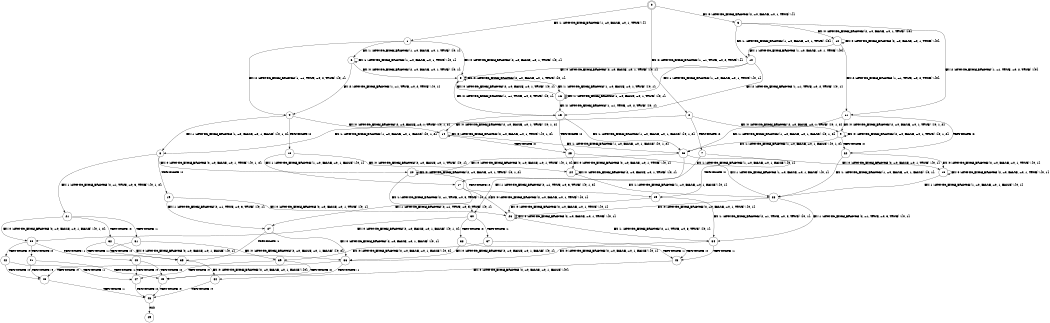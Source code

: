 digraph BCG {
size = "7, 10.5";
center = TRUE;
node [shape = circle];
0 [peripheries = 2];
0 -> 1 [label = "EX !1 !ATOMIC_EXCH_BRANCH (1, +0, FALSE, +0, 1, TRUE) !{}"];
0 -> 2 [label = "EX !2 !ATOMIC_EXCH_BRANCH (1, +1, TRUE, +0, 2, TRUE) !{}"];
0 -> 3 [label = "EX !0 !ATOMIC_EXCH_BRANCH (2, +0, FALSE, +0, 1, TRUE) !{}"];
1 -> 4 [label = "EX !2 !ATOMIC_EXCH_BRANCH (1, +1, TRUE, +0, 2, TRUE) !{0, 1}"];
1 -> 5 [label = "EX !0 !ATOMIC_EXCH_BRANCH (2, +0, FALSE, +0, 1, TRUE) !{0, 1}"];
1 -> 6 [label = "EX !1 !ATOMIC_EXCH_BRANCH (1, +0, FALSE, +0, 1, TRUE) !{0, 1}"];
2 -> 7 [label = "TERMINATE !2"];
2 -> 8 [label = "EX !1 !ATOMIC_EXCH_BRANCH (1, +0, FALSE, +0, 1, FALSE) !{0, 1, 2}"];
2 -> 9 [label = "EX !0 !ATOMIC_EXCH_BRANCH (2, +0, FALSE, +0, 1, TRUE) !{0, 1, 2}"];
3 -> 10 [label = "EX !1 !ATOMIC_EXCH_BRANCH (1, +0, FALSE, +0, 1, TRUE) !{0}"];
3 -> 11 [label = "EX !2 !ATOMIC_EXCH_BRANCH (1, +1, TRUE, +0, 2, TRUE) !{0}"];
3 -> 12 [label = "EX !0 !ATOMIC_EXCH_BRANCH (2, +0, FALSE, +0, 1, TRUE) !{0}"];
4 -> 13 [label = "TERMINATE !2"];
4 -> 14 [label = "EX !0 !ATOMIC_EXCH_BRANCH (2, +0, FALSE, +0, 1, TRUE) !{0, 1, 2}"];
4 -> 8 [label = "EX !1 !ATOMIC_EXCH_BRANCH (1, +0, FALSE, +0, 1, FALSE) !{0, 1, 2}"];
5 -> 15 [label = "EX !2 !ATOMIC_EXCH_BRANCH (1, +1, TRUE, +0, 2, TRUE) !{0, 1}"];
5 -> 16 [label = "EX !1 !ATOMIC_EXCH_BRANCH (1, +0, FALSE, +0, 1, TRUE) !{0, 1}"];
5 -> 5 [label = "EX !0 !ATOMIC_EXCH_BRANCH (2, +0, FALSE, +0, 1, TRUE) !{0, 1}"];
6 -> 4 [label = "EX !2 !ATOMIC_EXCH_BRANCH (1, +1, TRUE, +0, 2, TRUE) !{0, 1}"];
6 -> 5 [label = "EX !0 !ATOMIC_EXCH_BRANCH (2, +0, FALSE, +0, 1, TRUE) !{0, 1}"];
6 -> 6 [label = "EX !1 !ATOMIC_EXCH_BRANCH (1, +0, FALSE, +0, 1, TRUE) !{0, 1}"];
7 -> 17 [label = "EX !1 !ATOMIC_EXCH_BRANCH (1, +0, FALSE, +0, 1, FALSE) !{0, 1}"];
7 -> 18 [label = "EX !0 !ATOMIC_EXCH_BRANCH (2, +0, FALSE, +0, 1, TRUE) !{0, 1}"];
8 -> 19 [label = "TERMINATE !2"];
8 -> 20 [label = "EX !0 !ATOMIC_EXCH_BRANCH (2, +0, FALSE, +0, 1, TRUE) !{0, 1, 2}"];
8 -> 21 [label = "EX !1 !ATOMIC_EXCH_BRANCH (2, +1, TRUE, +0, 3, TRUE) !{0, 1, 2}"];
9 -> 22 [label = "TERMINATE !2"];
9 -> 23 [label = "EX !1 !ATOMIC_EXCH_BRANCH (1, +0, FALSE, +0, 1, FALSE) !{0, 1, 2}"];
9 -> 9 [label = "EX !0 !ATOMIC_EXCH_BRANCH (2, +0, FALSE, +0, 1, TRUE) !{0, 1, 2}"];
10 -> 15 [label = "EX !2 !ATOMIC_EXCH_BRANCH (1, +1, TRUE, +0, 2, TRUE) !{0, 1}"];
10 -> 16 [label = "EX !1 !ATOMIC_EXCH_BRANCH (1, +0, FALSE, +0, 1, TRUE) !{0, 1}"];
10 -> 5 [label = "EX !0 !ATOMIC_EXCH_BRANCH (2, +0, FALSE, +0, 1, TRUE) !{0, 1}"];
11 -> 22 [label = "TERMINATE !2"];
11 -> 23 [label = "EX !1 !ATOMIC_EXCH_BRANCH (1, +0, FALSE, +0, 1, FALSE) !{0, 1, 2}"];
11 -> 9 [label = "EX !0 !ATOMIC_EXCH_BRANCH (2, +0, FALSE, +0, 1, TRUE) !{0, 1, 2}"];
12 -> 10 [label = "EX !1 !ATOMIC_EXCH_BRANCH (1, +0, FALSE, +0, 1, TRUE) !{0}"];
12 -> 11 [label = "EX !2 !ATOMIC_EXCH_BRANCH (1, +1, TRUE, +0, 2, TRUE) !{0}"];
12 -> 12 [label = "EX !0 !ATOMIC_EXCH_BRANCH (2, +0, FALSE, +0, 1, TRUE) !{0}"];
13 -> 24 [label = "EX !0 !ATOMIC_EXCH_BRANCH (2, +0, FALSE, +0, 1, TRUE) !{0, 1}"];
13 -> 17 [label = "EX !1 !ATOMIC_EXCH_BRANCH (1, +0, FALSE, +0, 1, FALSE) !{0, 1}"];
14 -> 25 [label = "TERMINATE !2"];
14 -> 23 [label = "EX !1 !ATOMIC_EXCH_BRANCH (1, +0, FALSE, +0, 1, FALSE) !{0, 1, 2}"];
14 -> 14 [label = "EX !0 !ATOMIC_EXCH_BRANCH (2, +0, FALSE, +0, 1, TRUE) !{0, 1, 2}"];
15 -> 25 [label = "TERMINATE !2"];
15 -> 23 [label = "EX !1 !ATOMIC_EXCH_BRANCH (1, +0, FALSE, +0, 1, FALSE) !{0, 1, 2}"];
15 -> 14 [label = "EX !0 !ATOMIC_EXCH_BRANCH (2, +0, FALSE, +0, 1, TRUE) !{0, 1, 2}"];
16 -> 15 [label = "EX !2 !ATOMIC_EXCH_BRANCH (1, +1, TRUE, +0, 2, TRUE) !{0, 1}"];
16 -> 16 [label = "EX !1 !ATOMIC_EXCH_BRANCH (1, +0, FALSE, +0, 1, TRUE) !{0, 1}"];
16 -> 5 [label = "EX !0 !ATOMIC_EXCH_BRANCH (2, +0, FALSE, +0, 1, TRUE) !{0, 1}"];
17 -> 26 [label = "EX !0 !ATOMIC_EXCH_BRANCH (2, +0, FALSE, +0, 1, TRUE) !{0, 1}"];
17 -> 27 [label = "EX !1 !ATOMIC_EXCH_BRANCH (2, +1, TRUE, +0, 3, TRUE) !{0, 1}"];
18 -> 28 [label = "EX !1 !ATOMIC_EXCH_BRANCH (1, +0, FALSE, +0, 1, FALSE) !{0, 1}"];
18 -> 18 [label = "EX !0 !ATOMIC_EXCH_BRANCH (2, +0, FALSE, +0, 1, TRUE) !{0, 1}"];
19 -> 26 [label = "EX !0 !ATOMIC_EXCH_BRANCH (2, +0, FALSE, +0, 1, TRUE) !{0, 1}"];
19 -> 27 [label = "EX !1 !ATOMIC_EXCH_BRANCH (2, +1, TRUE, +0, 3, TRUE) !{0, 1}"];
20 -> 29 [label = "TERMINATE !2"];
20 -> 30 [label = "EX !1 !ATOMIC_EXCH_BRANCH (2, +1, TRUE, +0, 3, TRUE) !{0, 1, 2}"];
20 -> 20 [label = "EX !0 !ATOMIC_EXCH_BRANCH (2, +0, FALSE, +0, 1, TRUE) !{0, 1, 2}"];
21 -> 31 [label = "TERMINATE !1"];
21 -> 32 [label = "TERMINATE !2"];
21 -> 33 [label = "EX !0 !ATOMIC_EXCH_BRANCH (2, +0, FALSE, +0, 1, FALSE) !{0, 1, 2}"];
22 -> 28 [label = "EX !1 !ATOMIC_EXCH_BRANCH (1, +0, FALSE, +0, 1, FALSE) !{0, 1}"];
22 -> 18 [label = "EX !0 !ATOMIC_EXCH_BRANCH (2, +0, FALSE, +0, 1, TRUE) !{0, 1}"];
23 -> 29 [label = "TERMINATE !2"];
23 -> 30 [label = "EX !1 !ATOMIC_EXCH_BRANCH (2, +1, TRUE, +0, 3, TRUE) !{0, 1, 2}"];
23 -> 20 [label = "EX !0 !ATOMIC_EXCH_BRANCH (2, +0, FALSE, +0, 1, TRUE) !{0, 1, 2}"];
24 -> 28 [label = "EX !1 !ATOMIC_EXCH_BRANCH (1, +0, FALSE, +0, 1, FALSE) !{0, 1}"];
24 -> 24 [label = "EX !0 !ATOMIC_EXCH_BRANCH (2, +0, FALSE, +0, 1, TRUE) !{0, 1}"];
25 -> 28 [label = "EX !1 !ATOMIC_EXCH_BRANCH (1, +0, FALSE, +0, 1, FALSE) !{0, 1}"];
25 -> 24 [label = "EX !0 !ATOMIC_EXCH_BRANCH (2, +0, FALSE, +0, 1, TRUE) !{0, 1}"];
26 -> 34 [label = "EX !1 !ATOMIC_EXCH_BRANCH (2, +1, TRUE, +0, 3, TRUE) !{0, 1}"];
26 -> 26 [label = "EX !0 !ATOMIC_EXCH_BRANCH (2, +0, FALSE, +0, 1, TRUE) !{0, 1}"];
27 -> 35 [label = "TERMINATE !1"];
27 -> 36 [label = "EX !0 !ATOMIC_EXCH_BRANCH (2, +0, FALSE, +0, 1, FALSE) !{0, 1}"];
28 -> 34 [label = "EX !1 !ATOMIC_EXCH_BRANCH (2, +1, TRUE, +0, 3, TRUE) !{0, 1}"];
28 -> 26 [label = "EX !0 !ATOMIC_EXCH_BRANCH (2, +0, FALSE, +0, 1, TRUE) !{0, 1}"];
29 -> 34 [label = "EX !1 !ATOMIC_EXCH_BRANCH (2, +1, TRUE, +0, 3, TRUE) !{0, 1}"];
29 -> 26 [label = "EX !0 !ATOMIC_EXCH_BRANCH (2, +0, FALSE, +0, 1, TRUE) !{0, 1}"];
30 -> 37 [label = "TERMINATE !1"];
30 -> 38 [label = "TERMINATE !2"];
30 -> 33 [label = "EX !0 !ATOMIC_EXCH_BRANCH (2, +0, FALSE, +0, 1, FALSE) !{0, 1, 2}"];
31 -> 35 [label = "TERMINATE !2"];
31 -> 39 [label = "EX !0 !ATOMIC_EXCH_BRANCH (2, +0, FALSE, +0, 1, FALSE) !{0, 2}"];
32 -> 35 [label = "TERMINATE !1"];
32 -> 36 [label = "EX !0 !ATOMIC_EXCH_BRANCH (2, +0, FALSE, +0, 1, FALSE) !{0, 1}"];
33 -> 40 [label = "TERMINATE !1"];
33 -> 41 [label = "TERMINATE !2"];
33 -> 42 [label = "TERMINATE !0"];
34 -> 43 [label = "TERMINATE !1"];
34 -> 36 [label = "EX !0 !ATOMIC_EXCH_BRANCH (2, +0, FALSE, +0, 1, FALSE) !{0, 1}"];
35 -> 44 [label = "EX !0 !ATOMIC_EXCH_BRANCH (2, +0, FALSE, +0, 1, FALSE) !{0}"];
36 -> 45 [label = "TERMINATE !1"];
36 -> 46 [label = "TERMINATE !0"];
37 -> 43 [label = "TERMINATE !2"];
37 -> 39 [label = "EX !0 !ATOMIC_EXCH_BRANCH (2, +0, FALSE, +0, 1, FALSE) !{0, 2}"];
38 -> 43 [label = "TERMINATE !1"];
38 -> 36 [label = "EX !0 !ATOMIC_EXCH_BRANCH (2, +0, FALSE, +0, 1, FALSE) !{0, 1}"];
39 -> 45 [label = "TERMINATE !2"];
39 -> 47 [label = "TERMINATE !0"];
40 -> 45 [label = "TERMINATE !2"];
40 -> 47 [label = "TERMINATE !0"];
41 -> 45 [label = "TERMINATE !1"];
41 -> 46 [label = "TERMINATE !0"];
42 -> 47 [label = "TERMINATE !1"];
42 -> 46 [label = "TERMINATE !2"];
43 -> 44 [label = "EX !0 !ATOMIC_EXCH_BRANCH (2, +0, FALSE, +0, 1, FALSE) !{0}"];
44 -> 48 [label = "TERMINATE !0"];
45 -> 48 [label = "TERMINATE !0"];
46 -> 48 [label = "TERMINATE !1"];
47 -> 48 [label = "TERMINATE !2"];
48 -> 49 [label = "exit"];
}
